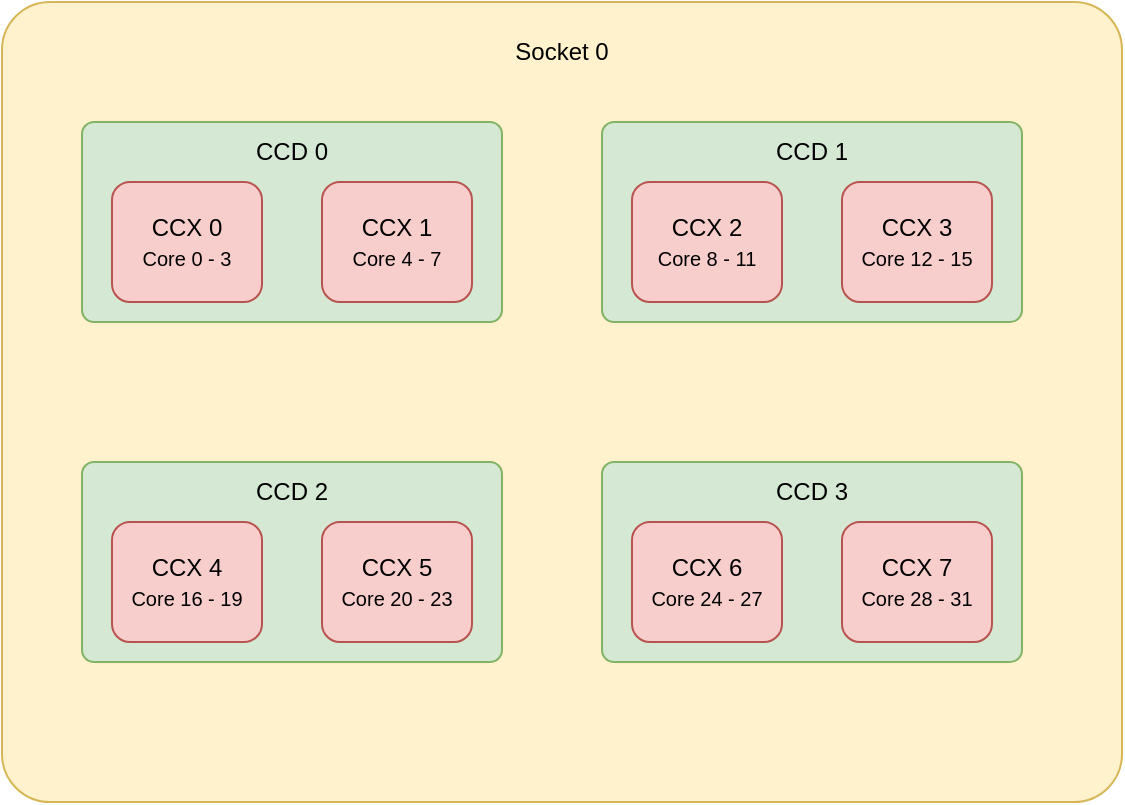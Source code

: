<mxfile version="26.0.14">
  <diagram name="Page-1" id="-Que5OnGx6jMGEFe57SC">
    <mxGraphModel dx="1000" dy="595" grid="1" gridSize="10" guides="1" tooltips="1" connect="1" arrows="1" fold="1" page="1" pageScale="1" pageWidth="850" pageHeight="1100" math="0" shadow="0">
      <root>
        <mxCell id="0" />
        <mxCell id="1" parent="0" />
        <mxCell id="3rxBTlt_uAbXAsg4UGq--2" value="" style="rounded=1;whiteSpace=wrap;html=1;arcSize=6;fillColor=#fff2cc;strokeColor=#d6b656;" vertex="1" parent="1">
          <mxGeometry x="160" y="160" width="560" height="400" as="geometry" />
        </mxCell>
        <mxCell id="3rxBTlt_uAbXAsg4UGq--3" value="" style="rounded=1;whiteSpace=wrap;html=1;arcSize=6;fillColor=#d5e8d4;strokeColor=#82b366;" vertex="1" parent="1">
          <mxGeometry x="200" y="220" width="210" height="100" as="geometry" />
        </mxCell>
        <mxCell id="3rxBTlt_uAbXAsg4UGq--6" value="Socket 0" style="text;html=1;align=center;verticalAlign=middle;whiteSpace=wrap;rounded=0;" vertex="1" parent="1">
          <mxGeometry x="410" y="170" width="60" height="30" as="geometry" />
        </mxCell>
        <mxCell id="3rxBTlt_uAbXAsg4UGq--7" value="CCD 0" style="text;html=1;align=center;verticalAlign=middle;whiteSpace=wrap;rounded=0;" vertex="1" parent="1">
          <mxGeometry x="275" y="220" width="60" height="30" as="geometry" />
        </mxCell>
        <mxCell id="3rxBTlt_uAbXAsg4UGq--8" value="CCX 0&lt;div&gt;&lt;font style=&quot;font-size: 10px;&quot;&gt;Core 0 - 3&lt;/font&gt;&lt;/div&gt;" style="rounded=1;whiteSpace=wrap;html=1;fillColor=#f8cecc;strokeColor=#b85450;" vertex="1" parent="1">
          <mxGeometry x="215" y="250" width="75" height="60" as="geometry" />
        </mxCell>
        <mxCell id="3rxBTlt_uAbXAsg4UGq--9" value="CCX 1&lt;div&gt;&lt;font style=&quot;font-size: 10px;&quot;&gt;Core 4 - 7&lt;/font&gt;&lt;/div&gt;" style="rounded=1;whiteSpace=wrap;html=1;fillColor=#f8cecc;strokeColor=#b85450;" vertex="1" parent="1">
          <mxGeometry x="320" y="250" width="75" height="60" as="geometry" />
        </mxCell>
        <mxCell id="3rxBTlt_uAbXAsg4UGq--10" value="" style="rounded=1;whiteSpace=wrap;html=1;arcSize=6;fillColor=#d5e8d4;strokeColor=#82b366;" vertex="1" parent="1">
          <mxGeometry x="460" y="220" width="210" height="100" as="geometry" />
        </mxCell>
        <mxCell id="3rxBTlt_uAbXAsg4UGq--11" value="CCD 1" style="text;html=1;align=center;verticalAlign=middle;whiteSpace=wrap;rounded=0;" vertex="1" parent="1">
          <mxGeometry x="535" y="220" width="60" height="30" as="geometry" />
        </mxCell>
        <mxCell id="3rxBTlt_uAbXAsg4UGq--12" value="CCX 2&lt;div&gt;&lt;font style=&quot;font-size: 10px;&quot;&gt;Core 8 - 11&lt;/font&gt;&lt;/div&gt;" style="rounded=1;whiteSpace=wrap;html=1;fillColor=#f8cecc;strokeColor=#b85450;" vertex="1" parent="1">
          <mxGeometry x="475" y="250" width="75" height="60" as="geometry" />
        </mxCell>
        <mxCell id="3rxBTlt_uAbXAsg4UGq--13" value="CCX 3&lt;div&gt;&lt;font style=&quot;font-size: 10px;&quot;&gt;Core 12 - 15&lt;/font&gt;&lt;/div&gt;" style="rounded=1;whiteSpace=wrap;html=1;fillColor=#f8cecc;strokeColor=#b85450;" vertex="1" parent="1">
          <mxGeometry x="580" y="250" width="75" height="60" as="geometry" />
        </mxCell>
        <mxCell id="3rxBTlt_uAbXAsg4UGq--14" value="" style="rounded=1;whiteSpace=wrap;html=1;arcSize=6;fillColor=#d5e8d4;strokeColor=#82b366;" vertex="1" parent="1">
          <mxGeometry x="200" y="390" width="210" height="100" as="geometry" />
        </mxCell>
        <mxCell id="3rxBTlt_uAbXAsg4UGq--15" value="CCD 2" style="text;html=1;align=center;verticalAlign=middle;whiteSpace=wrap;rounded=0;" vertex="1" parent="1">
          <mxGeometry x="275" y="390" width="60" height="30" as="geometry" />
        </mxCell>
        <mxCell id="3rxBTlt_uAbXAsg4UGq--16" value="CCX 4&lt;div&gt;&lt;font style=&quot;font-size: 10px;&quot;&gt;Core 16 - 19&lt;/font&gt;&lt;/div&gt;" style="rounded=1;whiteSpace=wrap;html=1;fillColor=#f8cecc;strokeColor=#b85450;" vertex="1" parent="1">
          <mxGeometry x="215" y="420" width="75" height="60" as="geometry" />
        </mxCell>
        <mxCell id="3rxBTlt_uAbXAsg4UGq--17" value="CCX 5&lt;div&gt;&lt;font style=&quot;font-size: 10px;&quot;&gt;Core 20 - 23&lt;/font&gt;&lt;/div&gt;" style="rounded=1;whiteSpace=wrap;html=1;fillColor=#f8cecc;strokeColor=#b85450;" vertex="1" parent="1">
          <mxGeometry x="320" y="420" width="75" height="60" as="geometry" />
        </mxCell>
        <mxCell id="3rxBTlt_uAbXAsg4UGq--18" value="" style="rounded=1;whiteSpace=wrap;html=1;arcSize=6;fillColor=#d5e8d4;strokeColor=#82b366;" vertex="1" parent="1">
          <mxGeometry x="460" y="390" width="210" height="100" as="geometry" />
        </mxCell>
        <mxCell id="3rxBTlt_uAbXAsg4UGq--19" value="CCD 3" style="text;html=1;align=center;verticalAlign=middle;whiteSpace=wrap;rounded=0;" vertex="1" parent="1">
          <mxGeometry x="535" y="390" width="60" height="30" as="geometry" />
        </mxCell>
        <mxCell id="3rxBTlt_uAbXAsg4UGq--20" value="CCX 6&lt;div&gt;&lt;font style=&quot;font-size: 10px;&quot;&gt;Core 24 - 27&lt;/font&gt;&lt;/div&gt;" style="rounded=1;whiteSpace=wrap;html=1;fillColor=#f8cecc;strokeColor=#b85450;" vertex="1" parent="1">
          <mxGeometry x="475" y="420" width="75" height="60" as="geometry" />
        </mxCell>
        <mxCell id="3rxBTlt_uAbXAsg4UGq--21" value="CCX 7&lt;div&gt;&lt;font style=&quot;font-size: 10px;&quot;&gt;Core 28 - 31&lt;/font&gt;&lt;/div&gt;" style="rounded=1;whiteSpace=wrap;html=1;fillColor=#f8cecc;strokeColor=#b85450;" vertex="1" parent="1">
          <mxGeometry x="580" y="420" width="75" height="60" as="geometry" />
        </mxCell>
      </root>
    </mxGraphModel>
  </diagram>
</mxfile>
